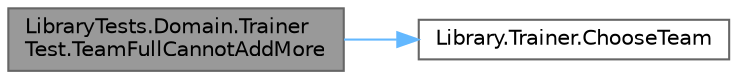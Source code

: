 digraph "LibraryTests.Domain.TrainerTest.TeamFullCannotAddMore"
{
 // INTERACTIVE_SVG=YES
 // LATEX_PDF_SIZE
  bgcolor="transparent";
  edge [fontname=Helvetica,fontsize=10,labelfontname=Helvetica,labelfontsize=10];
  node [fontname=Helvetica,fontsize=10,shape=box,height=0.2,width=0.4];
  rankdir="LR";
  Node1 [id="Node000001",label="LibraryTests.Domain.Trainer\lTest.TeamFullCannotAddMore",height=0.2,width=0.4,color="gray40", fillcolor="grey60", style="filled", fontcolor="black",tooltip="Verifica que no se pueden agregar más Pokémon si el equipo ya está lleno."];
  Node1 -> Node2 [id="edge1_Node000001_Node000002",color="steelblue1",style="solid",tooltip=" "];
  Node2 [id="Node000002",label="Library.Trainer.ChooseTeam",height=0.2,width=0.4,color="grey40", fillcolor="white", style="filled",URL="$classLibrary_1_1Trainer.html#a6ace8af1114f2dbdb40de6e1f5a0841a",tooltip="Permite al entrenador elegir un Pokémon para agregar a su equipo."];
}
